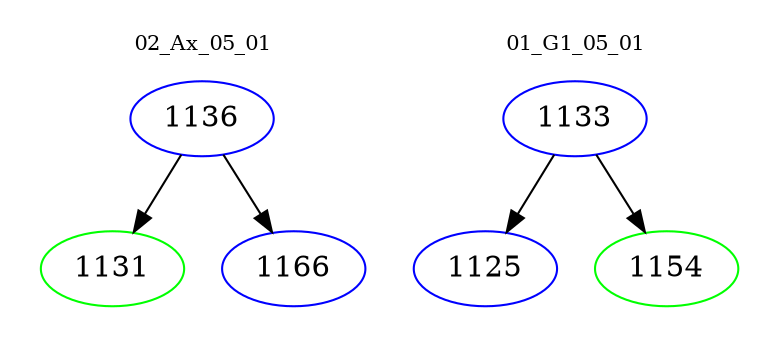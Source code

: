 digraph{
subgraph cluster_0 {
color = white
label = "02_Ax_05_01";
fontsize=10;
T0_1136 [label="1136", color="blue"]
T0_1136 -> T0_1131 [color="black"]
T0_1131 [label="1131", color="green"]
T0_1136 -> T0_1166 [color="black"]
T0_1166 [label="1166", color="blue"]
}
subgraph cluster_1 {
color = white
label = "01_G1_05_01";
fontsize=10;
T1_1133 [label="1133", color="blue"]
T1_1133 -> T1_1125 [color="black"]
T1_1125 [label="1125", color="blue"]
T1_1133 -> T1_1154 [color="black"]
T1_1154 [label="1154", color="green"]
}
}
